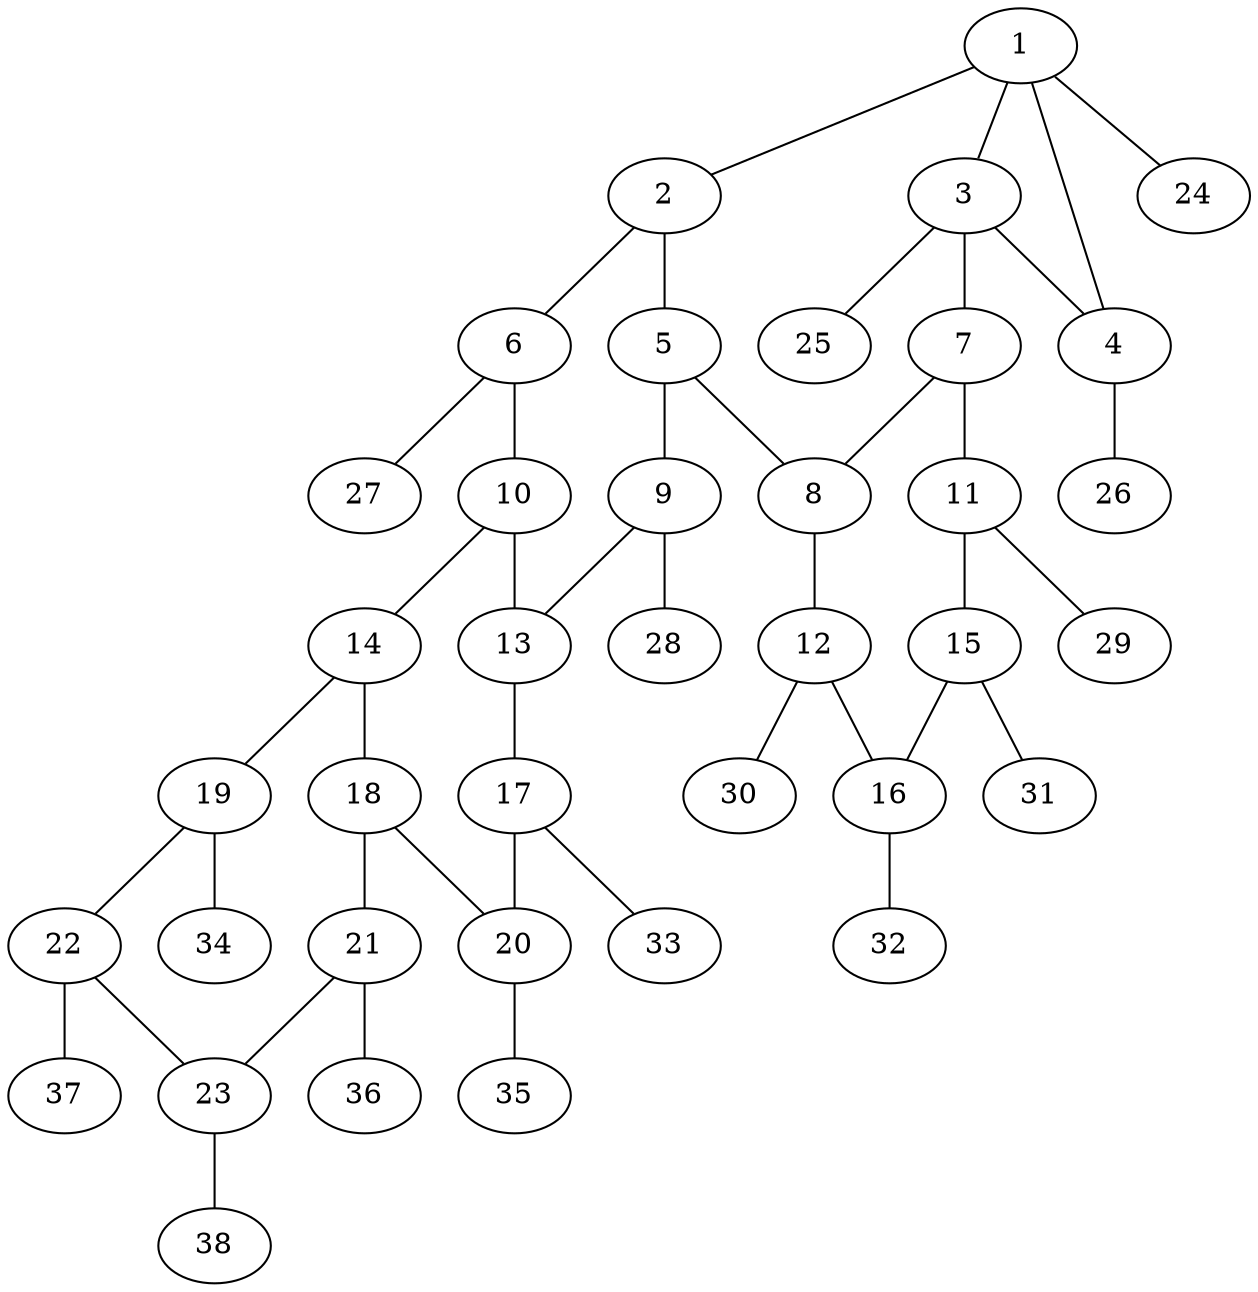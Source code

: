 graph molecule_3415 {
	1	 [chem=C];
	2	 [chem=C];
	1 -- 2	 [valence=1];
	3	 [chem=C];
	1 -- 3	 [valence=1];
	4	 [chem=N];
	1 -- 4	 [valence=1];
	24	 [chem=H];
	1 -- 24	 [valence=1];
	5	 [chem=C];
	2 -- 5	 [valence=2];
	6	 [chem=C];
	2 -- 6	 [valence=1];
	3 -- 4	 [valence=1];
	7	 [chem=C];
	3 -- 7	 [valence=1];
	25	 [chem=H];
	3 -- 25	 [valence=1];
	26	 [chem=H];
	4 -- 26	 [valence=1];
	8	 [chem=C];
	5 -- 8	 [valence=1];
	9	 [chem=C];
	5 -- 9	 [valence=1];
	10	 [chem=C];
	6 -- 10	 [valence=2];
	27	 [chem=H];
	6 -- 27	 [valence=1];
	7 -- 8	 [valence=2];
	11	 [chem=C];
	7 -- 11	 [valence=1];
	12	 [chem=C];
	8 -- 12	 [valence=1];
	13	 [chem=C];
	9 -- 13	 [valence=2];
	28	 [chem=H];
	9 -- 28	 [valence=1];
	10 -- 13	 [valence=1];
	14	 [chem=C];
	10 -- 14	 [valence=1];
	15	 [chem=C];
	11 -- 15	 [valence=2];
	29	 [chem=H];
	11 -- 29	 [valence=1];
	16	 [chem=C];
	12 -- 16	 [valence=2];
	30	 [chem=H];
	12 -- 30	 [valence=1];
	17	 [chem=C];
	13 -- 17	 [valence=1];
	18	 [chem=C];
	14 -- 18	 [valence=2];
	19	 [chem=C];
	14 -- 19	 [valence=1];
	15 -- 16	 [valence=1];
	31	 [chem=H];
	15 -- 31	 [valence=1];
	32	 [chem=H];
	16 -- 32	 [valence=1];
	20	 [chem=C];
	17 -- 20	 [valence=2];
	33	 [chem=H];
	17 -- 33	 [valence=1];
	18 -- 20	 [valence=1];
	21	 [chem=C];
	18 -- 21	 [valence=1];
	22	 [chem=C];
	19 -- 22	 [valence=2];
	34	 [chem=H];
	19 -- 34	 [valence=1];
	35	 [chem=H];
	20 -- 35	 [valence=1];
	23	 [chem=C];
	21 -- 23	 [valence=2];
	36	 [chem=H];
	21 -- 36	 [valence=1];
	22 -- 23	 [valence=1];
	37	 [chem=H];
	22 -- 37	 [valence=1];
	38	 [chem=H];
	23 -- 38	 [valence=1];
}
